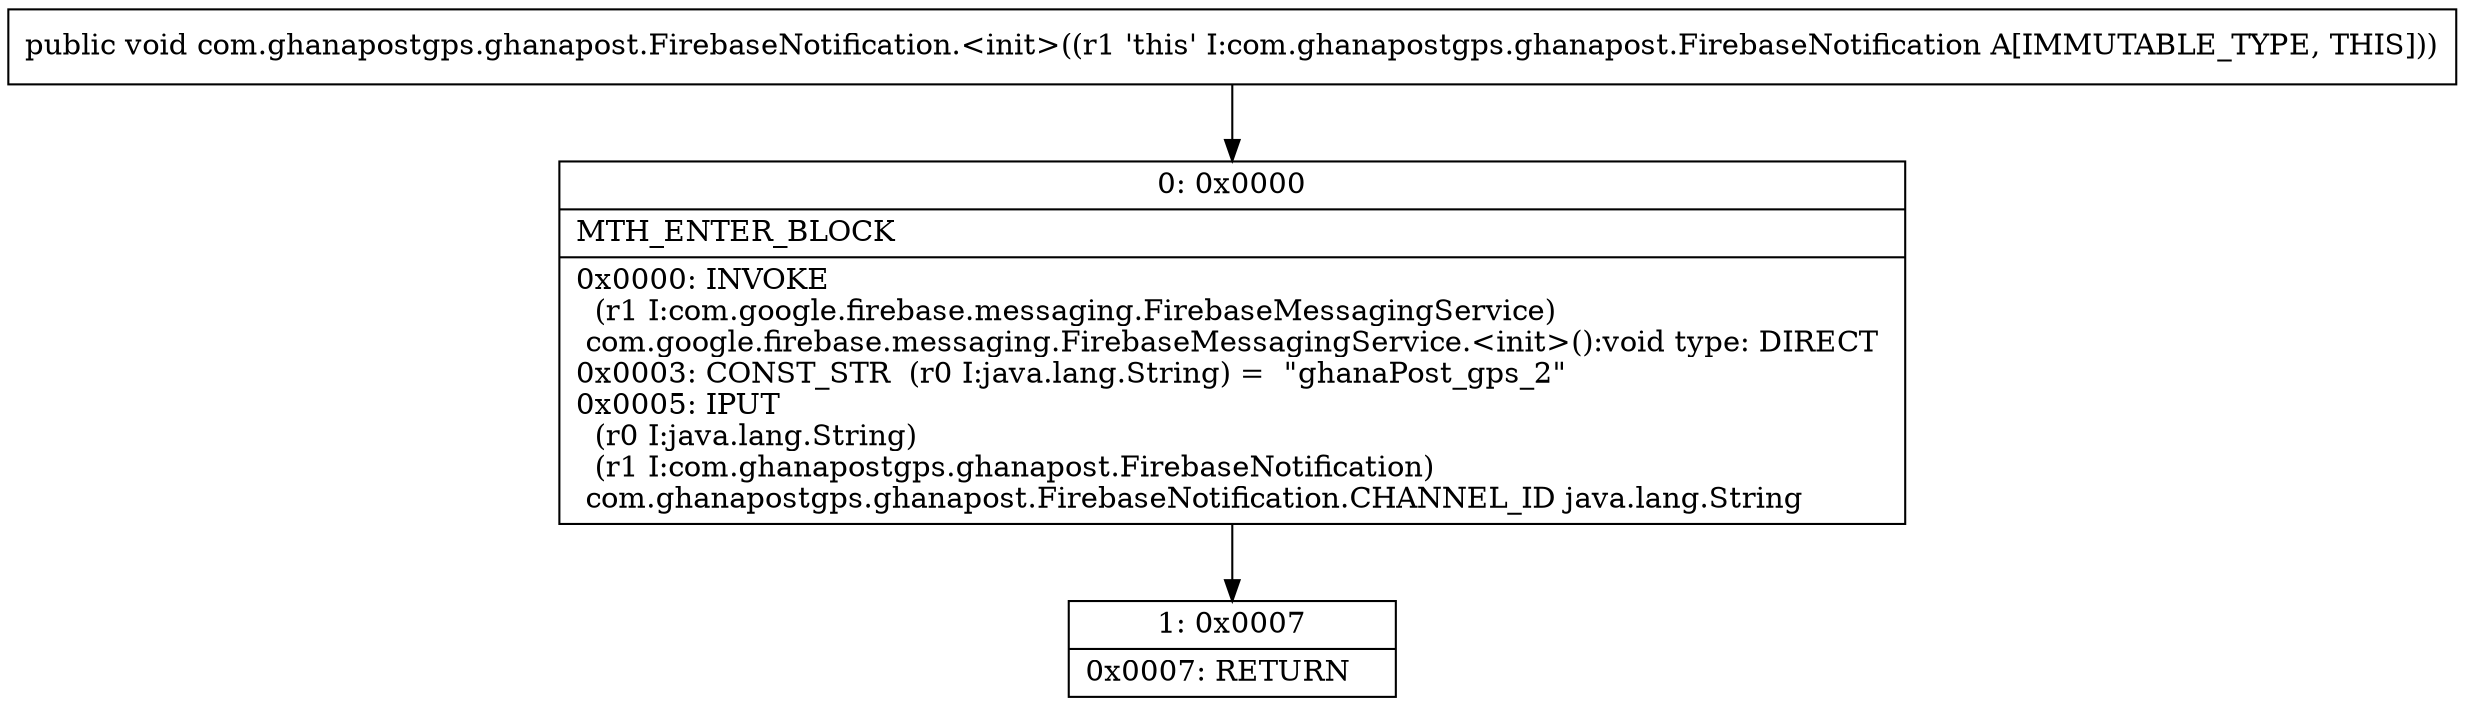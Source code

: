 digraph "CFG forcom.ghanapostgps.ghanapost.FirebaseNotification.\<init\>()V" {
Node_0 [shape=record,label="{0\:\ 0x0000|MTH_ENTER_BLOCK\l|0x0000: INVOKE  \l  (r1 I:com.google.firebase.messaging.FirebaseMessagingService)\l com.google.firebase.messaging.FirebaseMessagingService.\<init\>():void type: DIRECT \l0x0003: CONST_STR  (r0 I:java.lang.String) =  \"ghanaPost_gps_2\" \l0x0005: IPUT  \l  (r0 I:java.lang.String)\l  (r1 I:com.ghanapostgps.ghanapost.FirebaseNotification)\l com.ghanapostgps.ghanapost.FirebaseNotification.CHANNEL_ID java.lang.String \l}"];
Node_1 [shape=record,label="{1\:\ 0x0007|0x0007: RETURN   \l}"];
MethodNode[shape=record,label="{public void com.ghanapostgps.ghanapost.FirebaseNotification.\<init\>((r1 'this' I:com.ghanapostgps.ghanapost.FirebaseNotification A[IMMUTABLE_TYPE, THIS])) }"];
MethodNode -> Node_0;
Node_0 -> Node_1;
}

